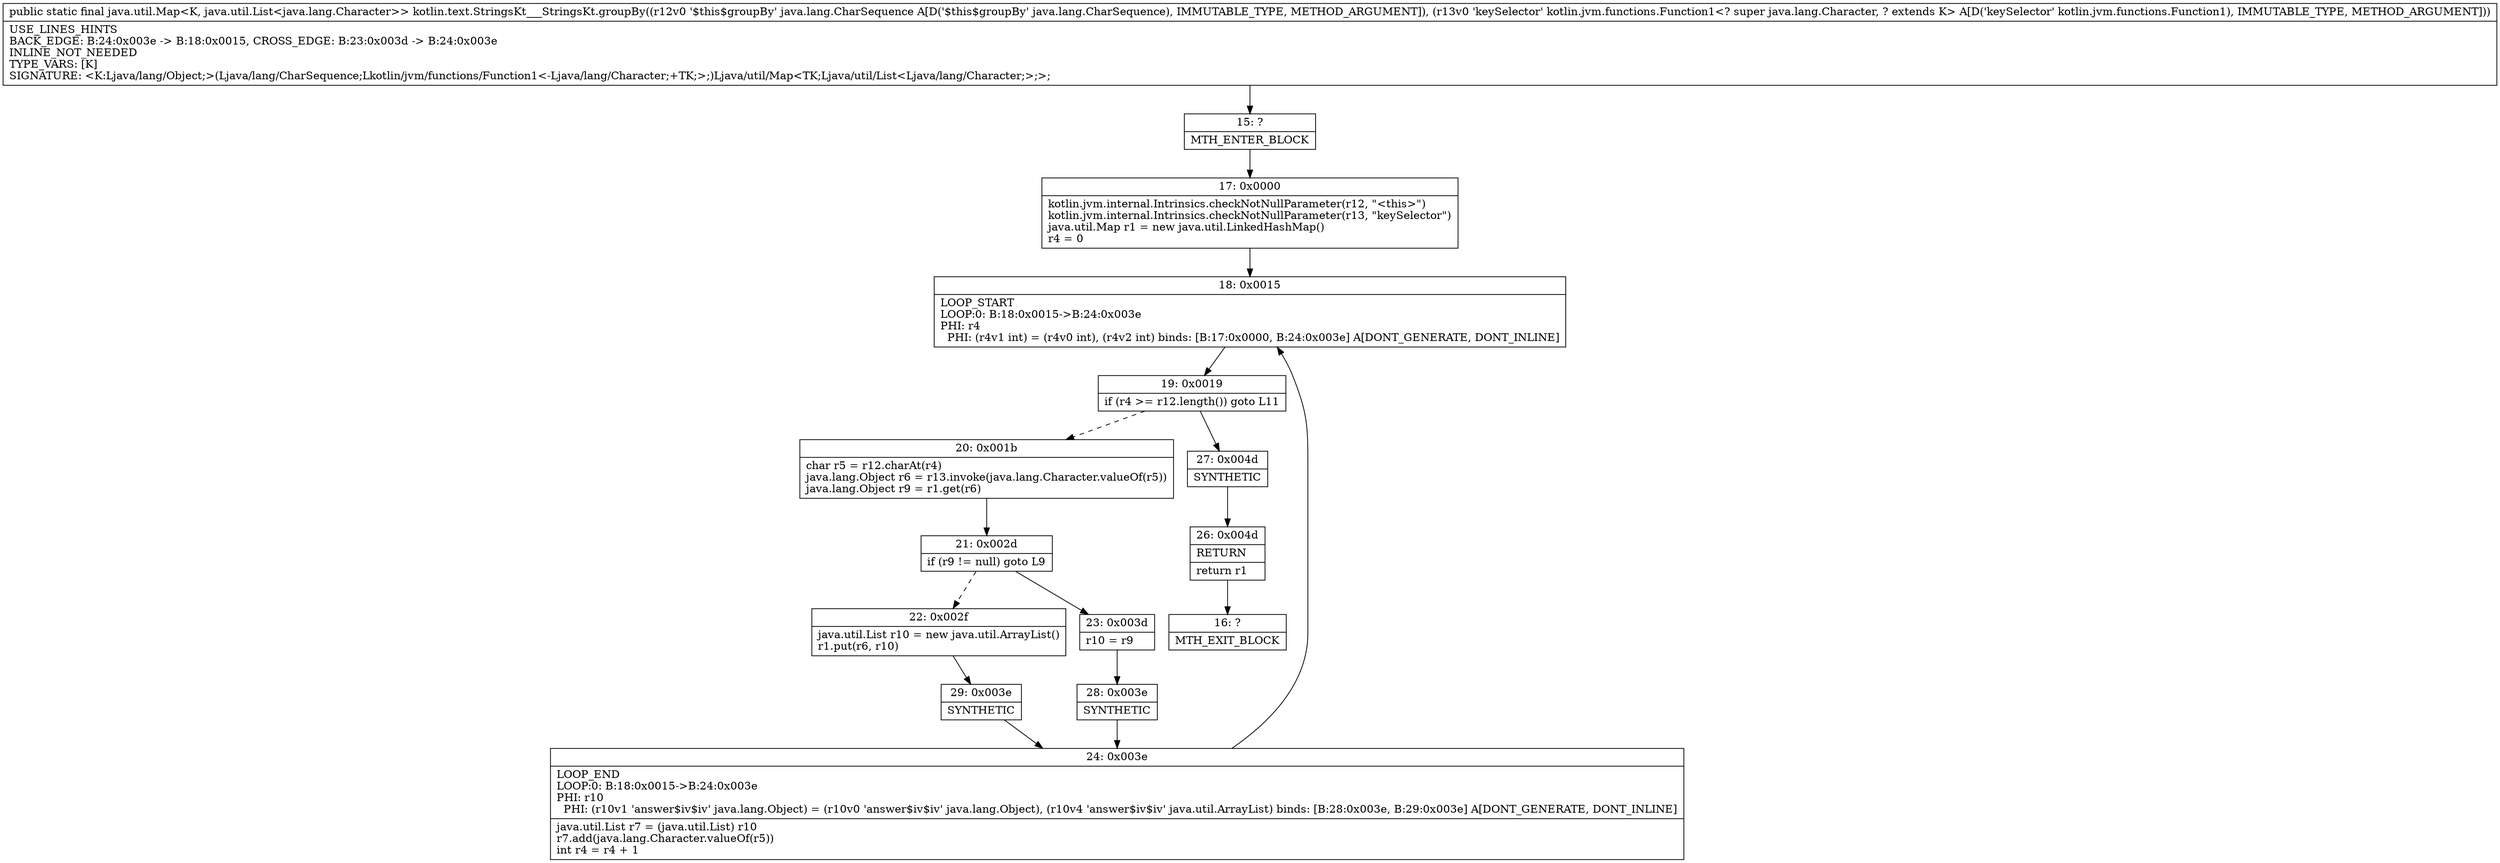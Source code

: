 digraph "CFG forkotlin.text.StringsKt___StringsKt.groupBy(Ljava\/lang\/CharSequence;Lkotlin\/jvm\/functions\/Function1;)Ljava\/util\/Map;" {
Node_15 [shape=record,label="{15\:\ ?|MTH_ENTER_BLOCK\l}"];
Node_17 [shape=record,label="{17\:\ 0x0000|kotlin.jvm.internal.Intrinsics.checkNotNullParameter(r12, \"\<this\>\")\lkotlin.jvm.internal.Intrinsics.checkNotNullParameter(r13, \"keySelector\")\ljava.util.Map r1 = new java.util.LinkedHashMap()\lr4 = 0\l}"];
Node_18 [shape=record,label="{18\:\ 0x0015|LOOP_START\lLOOP:0: B:18:0x0015\-\>B:24:0x003e\lPHI: r4 \l  PHI: (r4v1 int) = (r4v0 int), (r4v2 int) binds: [B:17:0x0000, B:24:0x003e] A[DONT_GENERATE, DONT_INLINE]\l}"];
Node_19 [shape=record,label="{19\:\ 0x0019|if (r4 \>= r12.length()) goto L11\l}"];
Node_20 [shape=record,label="{20\:\ 0x001b|char r5 = r12.charAt(r4)\ljava.lang.Object r6 = r13.invoke(java.lang.Character.valueOf(r5))\ljava.lang.Object r9 = r1.get(r6)\l}"];
Node_21 [shape=record,label="{21\:\ 0x002d|if (r9 != null) goto L9\l}"];
Node_22 [shape=record,label="{22\:\ 0x002f|java.util.List r10 = new java.util.ArrayList()\lr1.put(r6, r10)\l}"];
Node_29 [shape=record,label="{29\:\ 0x003e|SYNTHETIC\l}"];
Node_24 [shape=record,label="{24\:\ 0x003e|LOOP_END\lLOOP:0: B:18:0x0015\-\>B:24:0x003e\lPHI: r10 \l  PHI: (r10v1 'answer$iv$iv' java.lang.Object) = (r10v0 'answer$iv$iv' java.lang.Object), (r10v4 'answer$iv$iv' java.util.ArrayList) binds: [B:28:0x003e, B:29:0x003e] A[DONT_GENERATE, DONT_INLINE]\l|java.util.List r7 = (java.util.List) r10\lr7.add(java.lang.Character.valueOf(r5))\lint r4 = r4 + 1\l}"];
Node_23 [shape=record,label="{23\:\ 0x003d|r10 = r9\l}"];
Node_28 [shape=record,label="{28\:\ 0x003e|SYNTHETIC\l}"];
Node_27 [shape=record,label="{27\:\ 0x004d|SYNTHETIC\l}"];
Node_26 [shape=record,label="{26\:\ 0x004d|RETURN\l|return r1\l}"];
Node_16 [shape=record,label="{16\:\ ?|MTH_EXIT_BLOCK\l}"];
MethodNode[shape=record,label="{public static final java.util.Map\<K, java.util.List\<java.lang.Character\>\> kotlin.text.StringsKt___StringsKt.groupBy((r12v0 '$this$groupBy' java.lang.CharSequence A[D('$this$groupBy' java.lang.CharSequence), IMMUTABLE_TYPE, METHOD_ARGUMENT]), (r13v0 'keySelector' kotlin.jvm.functions.Function1\<? super java.lang.Character, ? extends K\> A[D('keySelector' kotlin.jvm.functions.Function1), IMMUTABLE_TYPE, METHOD_ARGUMENT]))  | USE_LINES_HINTS\lBACK_EDGE: B:24:0x003e \-\> B:18:0x0015, CROSS_EDGE: B:23:0x003d \-\> B:24:0x003e\lINLINE_NOT_NEEDED\lTYPE_VARS: [K]\lSIGNATURE: \<K:Ljava\/lang\/Object;\>(Ljava\/lang\/CharSequence;Lkotlin\/jvm\/functions\/Function1\<\-Ljava\/lang\/Character;+TK;\>;)Ljava\/util\/Map\<TK;Ljava\/util\/List\<Ljava\/lang\/Character;\>;\>;\l}"];
MethodNode -> Node_15;Node_15 -> Node_17;
Node_17 -> Node_18;
Node_18 -> Node_19;
Node_19 -> Node_20[style=dashed];
Node_19 -> Node_27;
Node_20 -> Node_21;
Node_21 -> Node_22[style=dashed];
Node_21 -> Node_23;
Node_22 -> Node_29;
Node_29 -> Node_24;
Node_24 -> Node_18;
Node_23 -> Node_28;
Node_28 -> Node_24;
Node_27 -> Node_26;
Node_26 -> Node_16;
}

